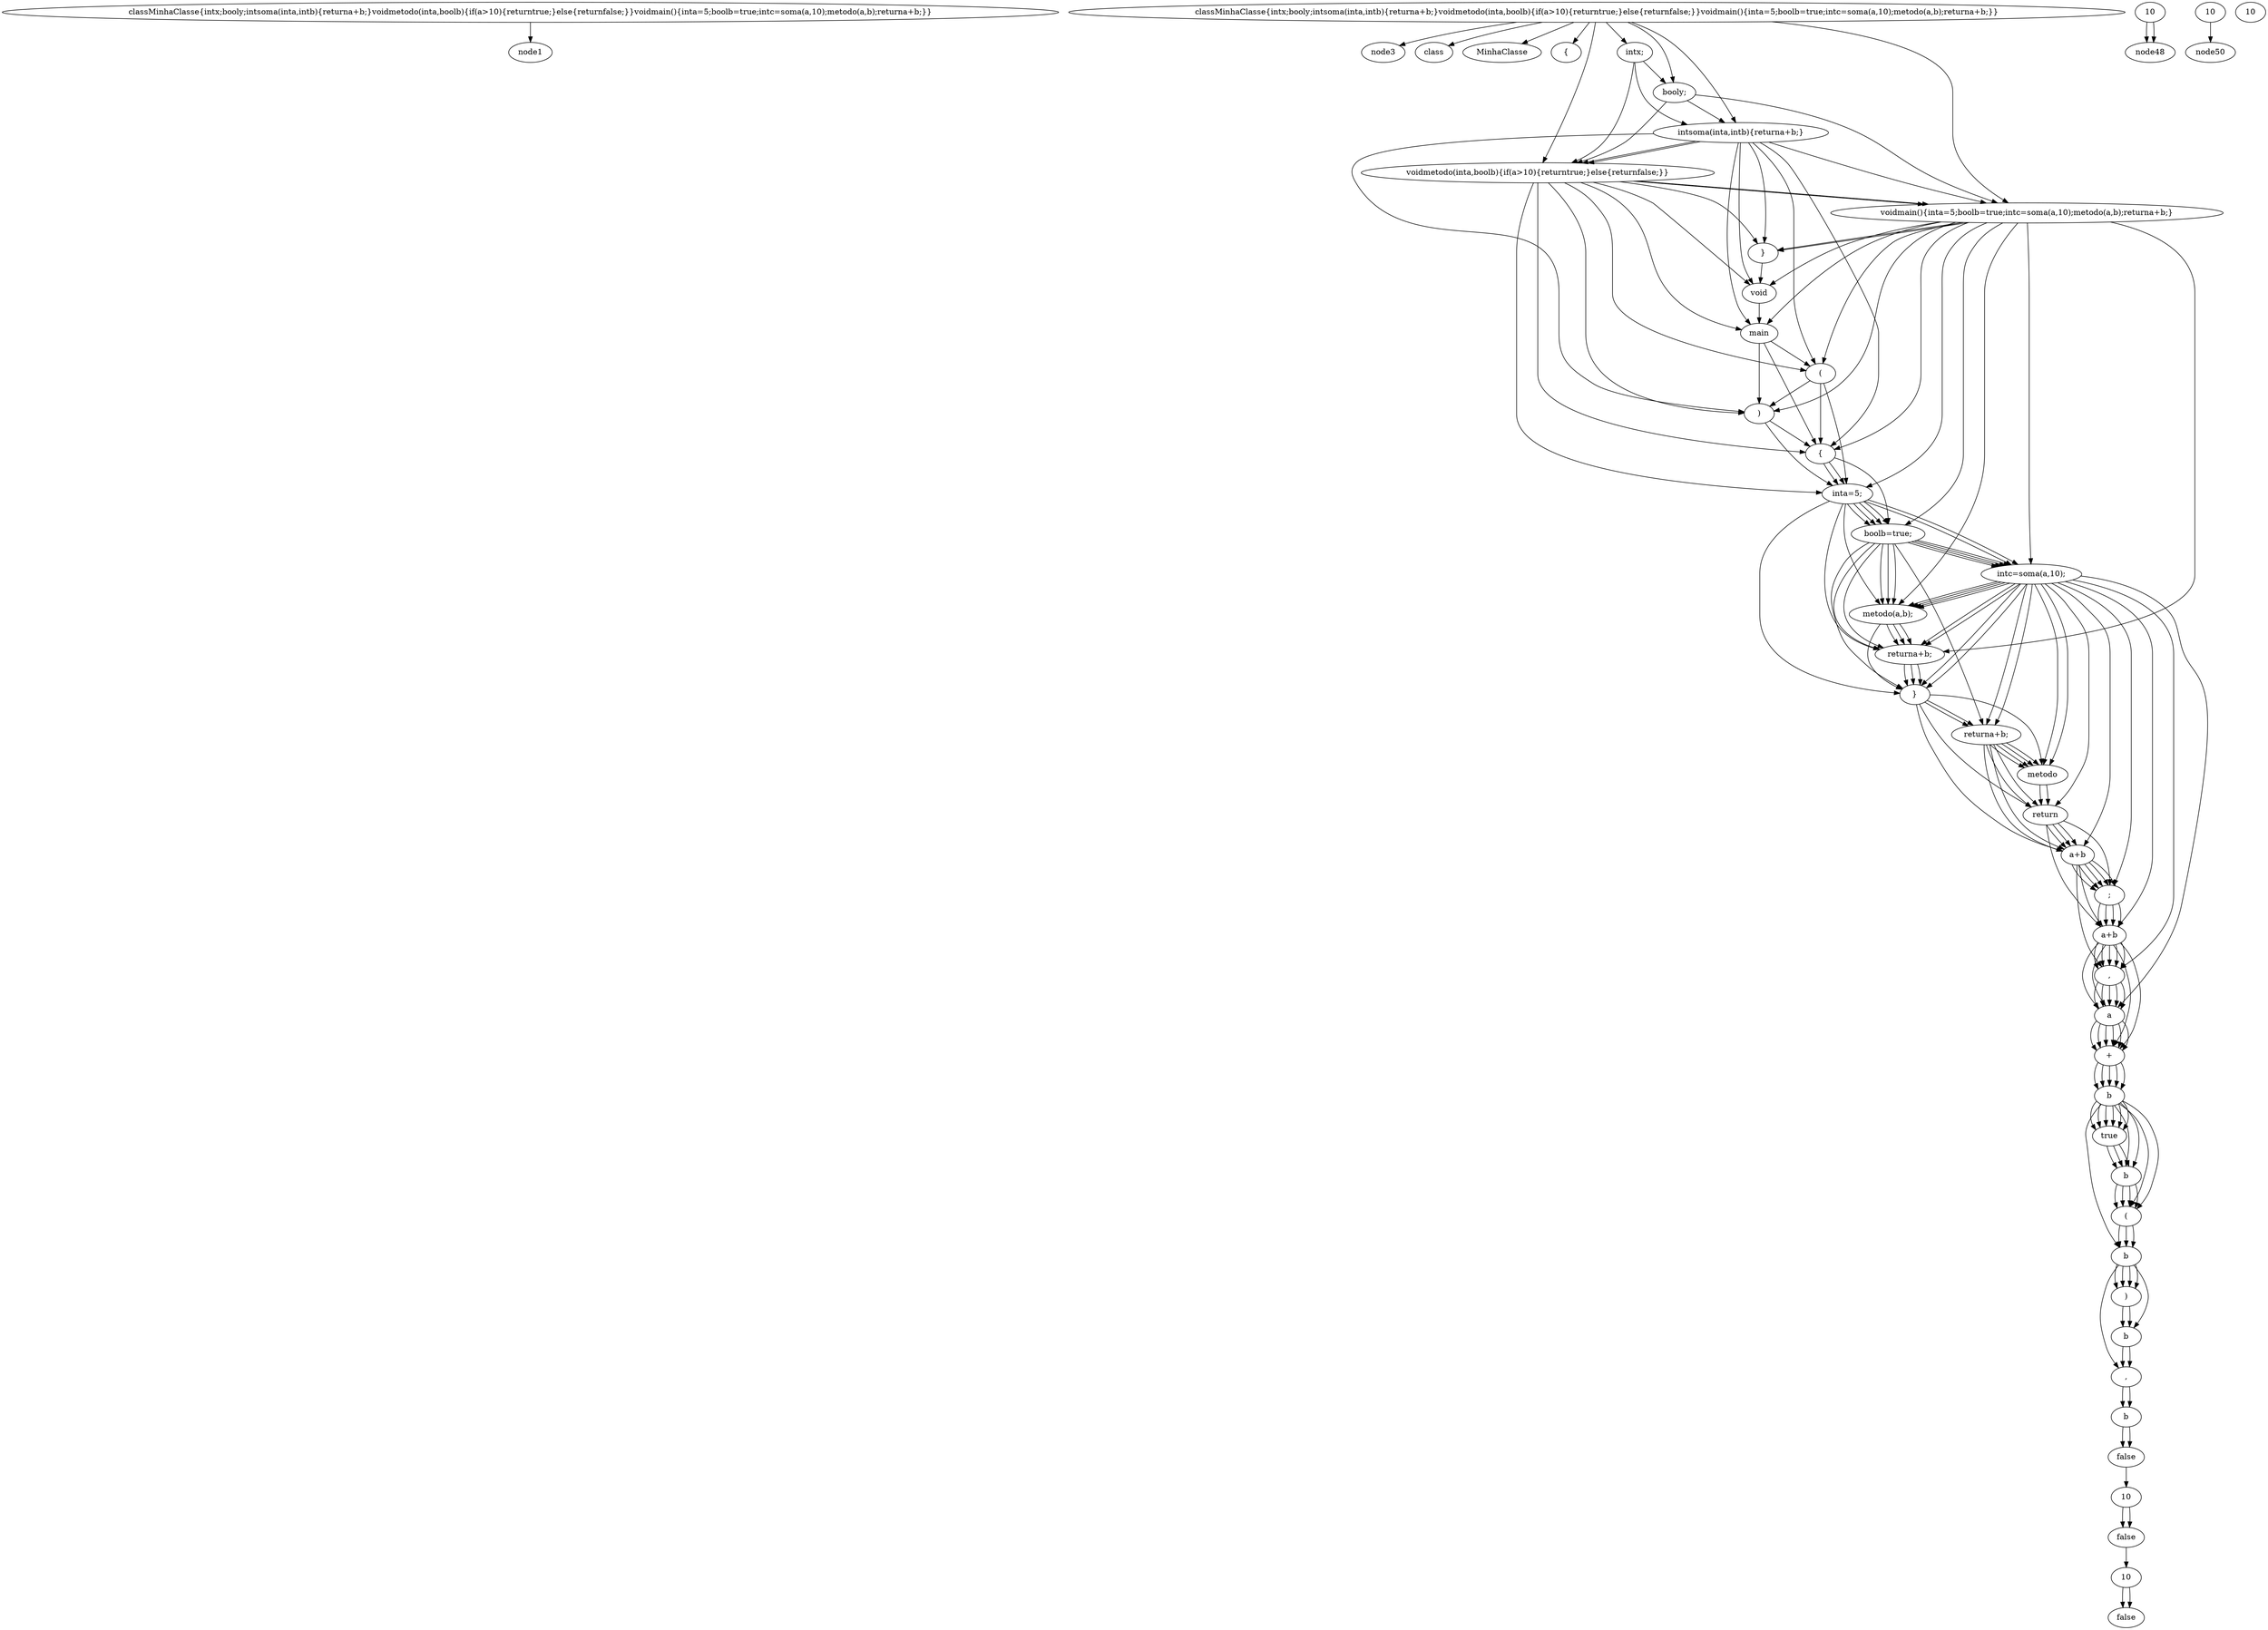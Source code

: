 digraph G {
    node0 [label="classMinhaClasse{intx;booly;intsoma(inta,intb){returna+b;}voidmetodo(inta,boolb){if(a>10){returntrue;}else{returnfalse;}}voidmain(){inta=5;boolb=true;intc=soma(a,10);metodo(a,b);returna+b;}}"];
    node0 -> node1;
    node2 [label="classMinhaClasse{intx;booly;intsoma(inta,intb){returna+b;}voidmetodo(inta,boolb){if(a>10){returntrue;}else{returnfalse;}}voidmain(){inta=5;boolb=true;intc=soma(a,10);metodo(a,b);returna+b;}}"];
    node2 -> node3;
    node4 [label="class"];
    node2 -> node4;
    node5 [label="MinhaClasse"];
    node2 -> node5;
    node6 [label="{"];
    node2 -> node6;
    node7 [label="intx;"];
    node7 -> node8;
    node9 [label="int"];
    node9 -> node10;
    node11 [label="int"];
    node7 -> node9;
    node10 [label="x"];
    node7 -> node10;
    node11 [label=";"];
    node2 -> node7;
    node8 [label="booly;"];
    node8 -> node9;
    node10 [label="bool"];
    node10 -> node11;
    node12 [label="bool"];
    node8 -> node10;
    node11 [label="y"];
    node8 -> node11;
    node12 [label=";"];
    node2 -> node8;
    node9 [label="intsoma(inta,intb){returna+b;}"];
    node9 -> node10;
    node11 [label="int"];
    node11 -> node12;
    node13 [label="int"];
    node9 -> node11;
    node12 [label="soma"];
    node9 -> node12;
    node13 [label="("];
    node9 -> node13;
    node14 [label="inta,intb"];
    node14 -> node15;
    node16 [label="inta"];
    node16 -> node17;
    node18 [label="int"];
    node18 -> node19;
    node20 [label="int"];
    node16 -> node18;
    node19 [label="a"];
    node14 -> node16;
    node17 [label=","];
    node14 -> node17;
    node18 [label="intb"];
    node18 -> node19;
    node20 [label="int"];
    node20 -> node21;
    node22 [label="int"];
    node18 -> node20;
    node21 [label="b"];
    node9 -> node14;
    node15 [label=")"];
    node9 -> node15;
    node16 [label="{"];
    node9 -> node16;
    node17 [label="returna+b;"];
    node17 -> node18;
    node19 [label="returna+b;"];
    node19 -> node20;
    node21 [label="return"];
    node19 -> node21;
    node22 [label="a+b"];
    node22 -> node23;
    node24 [label="a+b"];
    node24 -> node25;
    node26 [label="a"];
    node26 -> node27;
    node28 [label="a"];
    node28 -> node29;
    node30 [label="a"];
    node30 -> node31;
    node32 [label="a"];
    node24 -> node26;
    node27 [label="+"];
    node24 -> node27;
    node28 [label="b"];
    node28 -> node29;
    node30 [label="b"];
    node30 -> node31;
    node32 [label="b"];
    node32 -> node33;
    node34 [label="b"];
    node19 -> node22;
    node23 [label=";"];
    node9 -> node17;
    node18 [label="}"];
    node2 -> node9;
    node10 [label="voidmetodo(inta,boolb){if(a>10){returntrue;}else{returnfalse;}}"];
    node10 -> node11;
    node12 [label="void"];
    node12 -> node13;
    node14 [label="void"];
    node10 -> node12;
    node13 [label="metodo"];
    node10 -> node13;
    node14 [label="("];
    node10 -> node14;
    node15 [label="inta,boolb"];
    node15 -> node16;
    node17 [label="inta"];
    node17 -> node18;
    node19 [label="int"];
    node19 -> node20;
    node21 [label="int"];
    node17 -> node19;
    node20 [label="a"];
    node15 -> node17;
    node18 [label=","];
    node15 -> node18;
    node19 [label="boolb"];
    node19 -> node20;
    node21 [label="bool"];
    node21 -> node22;
    node23 [label="bool"];
    node19 -> node21;
    node22 [label="b"];
    node10 -> node15;
    node16 [label=")"];
    node10 -> node16;
    node17 [label="{"];
    node10 -> node17;
    node18 [label="if(a>10){returntrue;}else{returnfalse;}"];
    node18 -> node19;
    node20 [label="if(a>10){returntrue;}else{returnfalse;}"];
    node20 -> node21;
    node22 [label="if"];
    node20 -> node22;
    node23 [label="("];
    node20 -> node23;
    node24 [label="a>10"];
    node24 -> node25;
    node26 [label="a>10"];
    node26 -> node27;
    node28 [label="a"];
    node28 -> node29;
    node30 [label="a"];
    node30 -> node31;
    node32 [label="a"];
    node32 -> node33;
    node34 [label="a"];
    node34 -> node35;
    node36 [label="a"];
    node26 -> node28;
    node29 [label=">"];
    node26 -> node29;
    node30 [label="10"];
    node30 -> node31;
    node32 [label="10"];
    node32 -> node33;
    node34 [label="10"];
    node34 -> node35;
    node36 [label="10"];
    node36 -> node37;
    node38 [label="10"];
    node20 -> node24;
    node25 [label=")"];
    node20 -> node25;
    node26 [label="{"];
    node20 -> node26;
    node27 [label="returntrue;"];
    node27 -> node28;
    node29 [label="returntrue;"];
    node29 -> node30;
    node31 [label="return"];
    node29 -> node31;
    node32 [label="true"];
    node32 -> node33;
    node34 [label="true"];
    node34 -> node35;
    node36 [label="true"];
    node36 -> node37;
    node38 [label="true"];
    node38 -> node39;
    node40 [label="true"];
    node40 -> node41;
    node42 [label="true"];
    node29 -> node32;
    node33 [label=";"];
    node20 -> node27;
    node28 [label="}"];
    node20 -> node28;
    node29 [label="else"];
    node20 -> node29;
    node30 [label="{"];
    node20 -> node30;
    node31 [label="returnfalse;"];
    node31 -> node32;
    node33 [label="returnfalse;"];
    node33 -> node34;
    node35 [label="return"];
    node33 -> node35;
    node36 [label="false"];
    node36 -> node37;
    node38 [label="false"];
    node38 -> node39;
    node40 [label="false"];
    node40 -> node41;
    node42 [label="false"];
    node42 -> node43;
    node44 [label="false"];
    node44 -> node45;
    node46 [label="false"];
    node33 -> node36;
    node37 [label=";"];
    node20 -> node31;
    node32 [label="}"];
    node10 -> node18;
    node19 [label="}"];
    node2 -> node10;
    node11 [label="voidmain(){inta=5;boolb=true;intc=soma(a,10);metodo(a,b);returna+b;}"];
    node11 -> node12;
    node13 [label="void"];
    node13 -> node14;
    node15 [label="void"];
    node11 -> node13;
    node14 [label="main"];
    node11 -> node14;
    node15 [label="("];
    node11 -> node15;
    node16 [label=")"];
    node11 -> node16;
    node17 [label="{"];
    node11 -> node17;
    node18 [label="inta=5;"];
    node18 -> node19;
    node20 [label="int"];
    node20 -> node21;
    node22 [label="int"];
    node18 -> node20;
    node21 [label="a"];
    node18 -> node21;
    node22 [label="="];
    node18 -> node22;
    node23 [label="5"];
    node23 -> node24;
    node25 [label="5"];
    node25 -> node26;
    node27 [label="5"];
    node27 -> node28;
    node29 [label="5"];
    node29 -> node30;
    node31 [label="5"];
    node31 -> node32;
    node33 [label="5"];
    node18 -> node23;
    node24 [label=";"];
    node11 -> node18;
    node19 [label="boolb=true;"];
    node19 -> node20;
    node21 [label="bool"];
    node21 -> node22;
    node23 [label="bool"];
    node19 -> node21;
    node22 [label="b"];
    node19 -> node22;
    node23 [label="="];
    node19 -> node23;
    node24 [label="true"];
    node24 -> node25;
    node26 [label="true"];
    node26 -> node27;
    node28 [label="true"];
    node28 -> node29;
    node30 [label="true"];
    node30 -> node31;
    node32 [label="true"];
    node32 -> node33;
    node34 [label="true"];
    node19 -> node24;
    node25 [label=";"];
    node11 -> node19;
    node20 [label="intc=soma(a,10);"];
    node20 -> node21;
    node22 [label="int"];
    node22 -> node23;
    node24 [label="int"];
    node20 -> node22;
    node23 [label="c"];
    node20 -> node23;
    node24 [label="="];
    node20 -> node24;
    node25 [label="soma(a,10)"];
    node25 -> node26;
    node27 [label="soma(a,10)"];
    node27 -> node28;
    node29 [label="soma(a,10)"];
    node29 -> node30;
    node31 [label="soma(a,10)"];
    node31 -> node32;
    node33 [label="soma(a,10)"];
    node33 -> node34;
    node35 [label="soma"];
    node33 -> node35;
    node36 [label="("];
    node33 -> node36;
    node37 [label="a,10"];
    node37 -> node38;
    node39 [label="a"];
    node39 -> node40;
    node41 [label="a"];
    node41 -> node42;
    node43 [label="a"];
    node43 -> node44;
    node45 [label="a"];
    node45 -> node46;
    node47 [label="a"];
    node47 -> node48;
    node49 [label="a"];
    node37 -> node39;
    node40 [label=","];
    node37 -> node40;
    node41 [label="10"];
    node41 -> node42;
    node43 [label="10"];
    node43 -> node44;
    node45 [label="10"];
    node45 -> node46;
    node47 [label="10"];
    node47 -> node48;
    node49 [label="10"];
    node49 -> node50;
    node51 [label="10"];
    node33 -> node37;
    node38 [label=")"];
    node20 -> node25;
    node26 [label=";"];
    node11 -> node20;
    node21 [label="metodo(a,b);"];
    node21 -> node22;
    node23 [label="metodo(a,b)"];
    node23 -> node24;
    node25 [label="metodo"];
    node23 -> node25;
    node26 [label="("];
    node23 -> node26;
    node27 [label="a,b"];
    node27 -> node28;
    node29 [label="a"];
    node29 -> node30;
    node31 [label="a"];
    node31 -> node32;
    node33 [label="a"];
    node33 -> node34;
    node35 [label="a"];
    node35 -> node36;
    node37 [label="a"];
    node37 -> node38;
    node39 [label="a"];
    node27 -> node29;
    node30 [label=","];
    node27 -> node30;
    node31 [label="b"];
    node31 -> node32;
    node33 [label="b"];
    node33 -> node34;
    node35 [label="b"];
    node35 -> node36;
    node37 [label="b"];
    node37 -> node38;
    node39 [label="b"];
    node39 -> node40;
    node41 [label="b"];
    node23 -> node27;
    node28 [label=")"];
    node21 -> node23;
    node24 [label=";"];
    node11 -> node21;
    node22 [label="returna+b;"];
    node22 -> node23;
    node24 [label="returna+b;"];
    node24 -> node25;
    node26 [label="return"];
    node24 -> node26;
    node27 [label="a+b"];
    node27 -> node28;
    node29 [label="a+b"];
    node29 -> node30;
    node31 [label="a"];
    node31 -> node32;
    node33 [label="a"];
    node33 -> node34;
    node35 [label="a"];
    node35 -> node36;
    node37 [label="a"];
    node29 -> node31;
    node32 [label="+"];
    node29 -> node32;
    node33 [label="b"];
    node33 -> node34;
    node35 [label="b"];
    node35 -> node36;
    node37 [label="b"];
    node37 -> node38;
    node39 [label="b"];
    node24 -> node27;
    node28 [label=";"];
    node11 -> node22;
    node23 [label="}"];
    node2 -> node11;
    node12 [label="}"];
}

